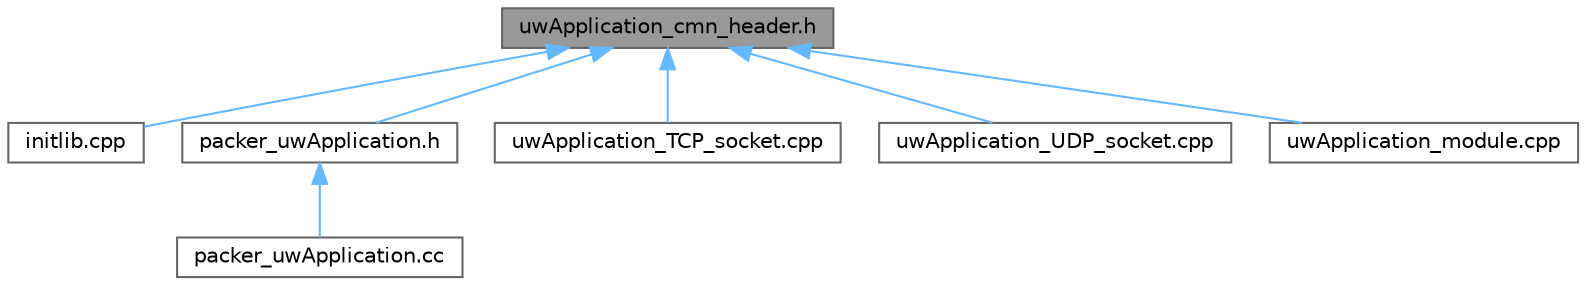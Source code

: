digraph "uwApplication_cmn_header.h"
{
 // LATEX_PDF_SIZE
  bgcolor="transparent";
  edge [fontname=Helvetica,fontsize=10,labelfontname=Helvetica,labelfontsize=10];
  node [fontname=Helvetica,fontsize=10,shape=box,height=0.2,width=0.4];
  Node1 [id="Node000001",label="uwApplication_cmn_header.h",height=0.2,width=0.4,color="gray40", fillcolor="grey60", style="filled", fontcolor="black",tooltip="Provides the headers of the data packet."];
  Node1 -> Node2 [id="edge1_Node000001_Node000002",dir="back",color="steelblue1",style="solid",tooltip=" "];
  Node2 [id="Node000002",label="initlib.cpp",height=0.2,width=0.4,color="grey40", fillcolor="white", style="filled",URL="$DESERT__Framework_2DESERT_2application_2uwApplication_2initlib_8cpp.html",tooltip=" "];
  Node1 -> Node3 [id="edge2_Node000001_Node000003",dir="back",color="steelblue1",style="solid",tooltip=" "];
  Node3 [id="Node000003",label="packer_uwApplication.h",height=0.2,width=0.4,color="grey40", fillcolor="white", style="filled",URL="$packer__uwApplication_8h.html",tooltip=" "];
  Node3 -> Node4 [id="edge3_Node000003_Node000004",dir="back",color="steelblue1",style="solid",tooltip=" "];
  Node4 [id="Node000004",label="packer_uwApplication.cc",height=0.2,width=0.4,color="grey40", fillcolor="white", style="filled",URL="$packer__uwApplication_8cc.html",tooltip="Implementation of the class responsible to map the ns2 packet of wAPPLICATION into a bit stream,..."];
  Node1 -> Node5 [id="edge4_Node000001_Node000005",dir="back",color="steelblue1",style="solid",tooltip=" "];
  Node5 [id="Node000005",label="uwApplication_TCP_socket.cpp",height=0.2,width=0.4,color="grey40", fillcolor="white", style="filled",URL="$uwApplication__TCP__socket_8cpp.html",tooltip=" "];
  Node1 -> Node6 [id="edge5_Node000001_Node000006",dir="back",color="steelblue1",style="solid",tooltip=" "];
  Node6 [id="Node000006",label="uwApplication_UDP_socket.cpp",height=0.2,width=0.4,color="grey40", fillcolor="white", style="filled",URL="$uwApplication__UDP__socket_8cpp.html",tooltip=" "];
  Node1 -> Node7 [id="edge6_Node000001_Node000007",dir="back",color="steelblue1",style="solid",tooltip=" "];
  Node7 [id="Node000007",label="uwApplication_module.cpp",height=0.2,width=0.4,color="grey40", fillcolor="white", style="filled",URL="$uwApplication__module_8cpp.html",tooltip="Provides the definition of uwApplicationmodule class."];
}
